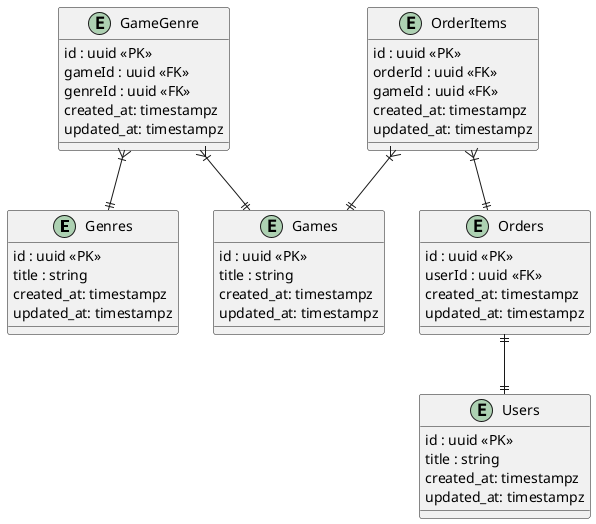 @startuml ignite

Entity Genres {
  id : uuid <<PK>>
  title : string 
  created_at: timestampz
  updated_at: timestampz
}

Entity Games {
  id : uuid <<PK>>
  title : string 
  created_at: timestampz
  updated_at: timestampz
}

Entity Users {
  id : uuid <<PK>>
  title : string 
  created_at: timestampz
  updated_at: timestampz
}

Entity GameGenre {
  id : uuid <<PK>>
  gameId : uuid <<FK>>
  genreId : uuid <<FK>>
  created_at: timestampz
  updated_at: timestampz
}

Entity Orders {
  id : uuid <<PK>>
  userId : uuid <<FK>>
  created_at: timestampz
  updated_at: timestampz
}

Entity OrderItems {
  id : uuid <<PK>>
  orderId : uuid <<FK>>
  gameId : uuid <<FK>>
  created_at: timestampz
  updated_at: timestampz
}

GameGenre }|--|| Games
GameGenre }|--|| Genres
Orders ||--|| Users
OrderItems }|--|| Orders
OrderItems }|--|| Games

@enduml